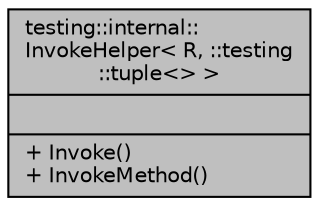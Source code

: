 digraph "testing::internal::InvokeHelper&lt; R, ::testing::tuple&lt;&gt; &gt;"
{
  edge [fontname="Helvetica",fontsize="10",labelfontname="Helvetica",labelfontsize="10"];
  node [fontname="Helvetica",fontsize="10",shape=record];
  Node1 [label="{testing::internal::\lInvokeHelper\< R, ::testing\l::tuple\<\> \>\n||+ Invoke()\l+ InvokeMethod()\l}",height=0.2,width=0.4,color="black", fillcolor="grey75", style="filled", fontcolor="black"];
}
